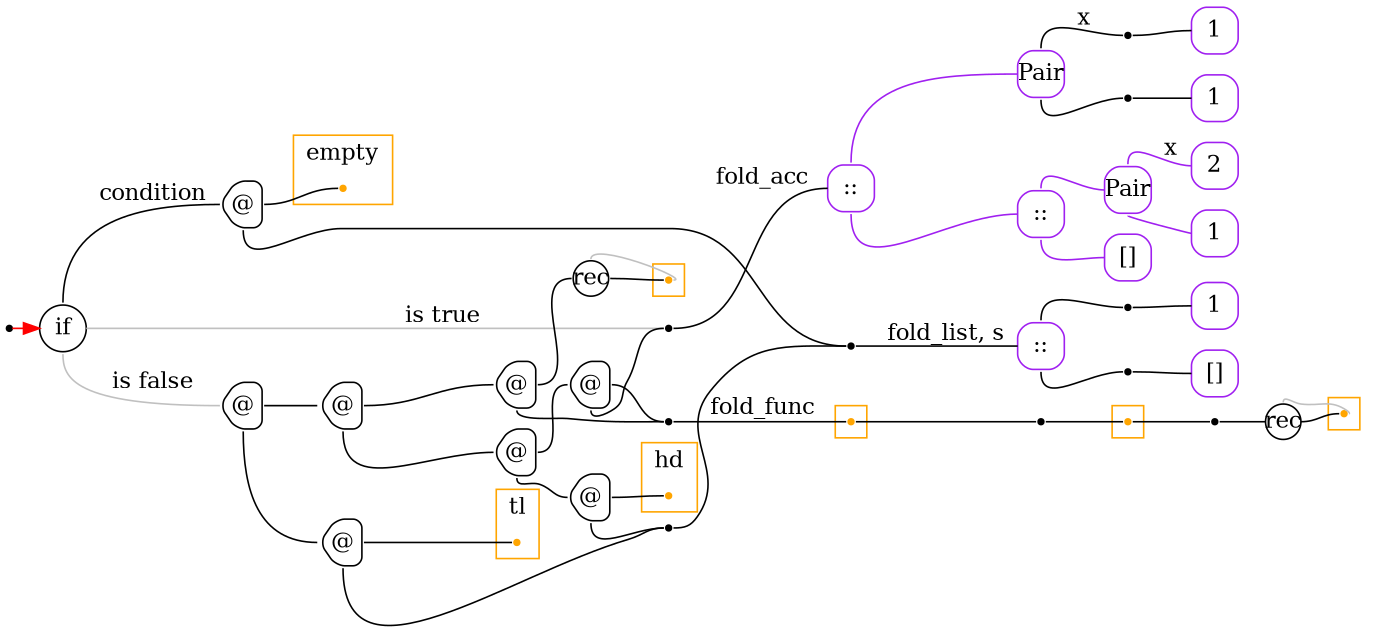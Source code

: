 digraph G {
  rankdir=LR;
  edge[arrowhead=none,arrowtail=none];
  node[fixedsize=true,shape=circle]
  size="9.201041666666667,5.219270833333334";
  labeldistance=0;
  nodesep=.175;
  ranksep=.175;

 nd1[shape=point];
   nd15[label="1",tooltip="nd15-ConstGraph",style=rounded,orientation=90,shape=square,width=.4,height=.4,color="purple"];
   nd21[label="2",tooltip="nd21-ConstGraph",style=rounded,orientation=90,shape=square,width=.4,height=.4,color="purple"];
   nd27[label="1",tooltip="nd27-ConstGraph",style=rounded,orientation=90,shape=square,width=.4,height=.4,color="purple"];
   nd32[label="[]",tooltip="nd32-ConstEmptyGraph",style=rounded,orientation=90,shape=square,width=.4,height=.4,color="purple"];
 subgraph cluster_nd174 {
   graph[style=fill,color="orange"];
   ndcluster_nd174[tooltip="nd174",orientation=90,shape=point,color="orange"];
 };
   nd592[label="1",tooltip="nd592-ConstGraph",style=rounded,orientation=90,shape=square,width=.4,height=.4,color="purple"];
   nd686[label="Pair",tooltip="nd686-ConstPairGraph",style=rounded,orientation=90,shape=square,width=.4,height=.4,color="purple"];
   nd777[label="::",tooltip="nd777-ConstListGraph",style=rounded,orientation=90,shape=square,width=.4,height=.4,color="purple"];
 nd780[label=" ",tooltip="nd780-ContractGraph",style=rounded,orientation=90,shape=point];
 nd781[label=" ",tooltip="nd781-ContractGraph",style=rounded,orientation=90,shape=point];
 nd885[label=" ",tooltip="nd885-ContractGraph",style=rounded,orientation=90,shape=point];
 nd918[label=" ",tooltip="nd918-ContractGraph",style=rounded,orientation=90,shape=point];
 nd919[label=" ",tooltip="nd919-ContractGraph",style=rounded,orientation=90,shape=point];
 subgraph cluster_nd383 {
   graph[style=fill,color="orange"];
   ndcluster_nd383[tooltip="nd383",orientation=90,shape=point,color="orange"];
 };
 nd946[label="rec",tooltip="nd946-RecurGraph",style=rounded,width=.3,height=.3,color="#000000"];
   subgraph cluster_nd950 {
     graph[style=fill,color="orange"];
     ndcluster_nd950[tooltip="nd950",orientation=90,shape=point,color="orange"];
   };
 nd1152[label=" ",tooltip="nd1152-ContractGraph",style=rounded,orientation=90,shape=point];
   nd1071[label="1",tooltip="nd1071-ConstGraph",style=rounded,orientation=90,shape=square,width=.4,height=.4,color="purple"];
   nd1075[label="[]",tooltip="nd1075-ConstEmptyGraph",style=rounded,orientation=90,shape=square,width=.4,height=.4,color="purple"];
   nd1165[label="Pair",tooltip="nd1165-ConstPairGraph",style=rounded,orientation=90,shape=square,width=.4,height=.4,color="purple"];
   nd1171[label="::",tooltip="nd1171-ConstListGraph",style=rounded,orientation=90,shape=square,width=.4,height=.4,color="purple"];
   nd1178[label="::",tooltip="nd1178-ConstListGraph",style=rounded,orientation=90,shape=square,width=.4,height=.4,color="purple"];
 nd1182[label="rec",tooltip="nd1182-RecurGraph",style=rounded,width=.3,height=.3,color="#000000"];
   subgraph cluster_nd1186 {
     graph[style=fill,color="orange"];
     ndcluster_nd1186[tooltip="nd1186",orientation=90,shape=point,color="orange"];
   };
 nd710[label="if",tooltip="nd710-IfGraph",style=rounded,width=.4,height=.4,color="#000000"];
 nd711[label="@",tooltip="nd711-AppGraph",style=rounded,orientation=90,shape=house,width=.4,height=.4,color="#000000"];
 subgraph cluster_nd714 {
   graph[style=fill,color="orange",label="empty"];
   ndcluster_nd714[tooltip="nd714",orientation=90,shape=point,color="orange"];
 };
 nd718[label="@",tooltip="nd718-AppGraph",style=rounded,orientation=90,shape=house,width=.4,height=.4,color="#000000"];
 nd719[label="@",tooltip="nd719-AppGraph",style=rounded,orientation=90,shape=house,width=.4,height=.4,color="#000000"];
 nd720[label="@",tooltip="nd720-AppGraph",style=rounded,orientation=90,shape=house,width=.4,height=.4,color="#000000"];
 nd723[label="@",tooltip="nd723-AppGraph",style=rounded,orientation=90,shape=house,width=.4,height=.4,color="#000000"];
 nd724[label="@",tooltip="nd724-AppGraph",style=rounded,orientation=90,shape=house,width=.4,height=.4,color="#000000"];
 nd727[label="@",tooltip="nd727-AppGraph",style=rounded,orientation=90,shape=house,width=.4,height=.4,color="#000000"];
 subgraph cluster_nd730 {
   graph[style=fill,color="orange",label="hd"];
   ndcluster_nd730[tooltip="nd730",orientation=90,shape=point,color="orange"];
 };
 nd734[label=" ",tooltip="nd734-ContractGraph",style=rounded,orientation=90,shape=point];
 nd736[label="@",tooltip="nd736-AppGraph",style=rounded,orientation=90,shape=house,width=.4,height=.4,color="#000000"];
 subgraph cluster_nd739 {
   graph[style=fill,color="orange",label="tl"];
   ndcluster_nd739[tooltip="nd739",orientation=90,shape=point,color="orange"];
 };
 nd743[label=" ",tooltip="nd743-ContractGraph",style=rounded,orientation=90,shape=point];
 nd744[label=" ",tooltip="nd744-ContractGraph",style=rounded,orientation=90,shape=point];
 nd745[label=" ",tooltip="nd745-ContractGraph",style=rounded,orientation=90,shape=point];

  ndcluster_nd174->nd885[tailport=e,headport=w];
  nd780->nd27[tailport=e,headport=w];
  nd781->nd32[tailport=e,headport=w];
  ndcluster_nd383->nd1152[tailport=e,headport=w];
  nd885->ndcluster_nd383[tailport=e,headport=w];
  nd1152->nd946[tailport=e,headport=w,color=black,arrowhead=none,arrowtail=none];
  nd686->nd919[tailport=s,headport=w];
  nd686->nd918[label="x",tailport=n,headport=w];
  nd918->nd15[tailport=e,headport=w];
  nd919->nd592[tailport=e,headport=w];
  nd1178->nd686[tailport=n,headport=w,color=purple,arrowhead=none,arrowtail=none];
  nd711->ndcluster_nd714[tailport=e,headport=w];
  nd720->nd1182[tailport=e,headport=w,color=black,arrowhead=none,arrowtail=none];
  nd724->nd734[tailport=e,headport=w];
  nd727->ndcluster_nd730[tailport=e,headport=w];
  nd723->nd724[tailport=e,headport=w];
  nd723->nd727[tailport=s,headport=w];
  nd719->nd720[tailport=e,headport=w];
  nd719->nd723[tailport=s,headport=w];
  nd720->nd734[tailport=s,headport=w];
  nd736->ndcluster_nd739[tailport=e,headport=w];
  nd718->nd719[tailport=e,headport=w];
  nd718->nd736[tailport=s,headport=w];
  nd736->nd743[tailport=s,headport=w];
  nd727->nd743[tailport=s,headport=w];
  nd710->nd711[label="condition",tailport=n,headport=w];
  nd710->nd718[label="is false",tailport=s,headport=w,color=grey,arrowhead=none,arrowtail=none];
  nd724->nd744[tailport=s,headport=w];
  nd710->nd744[label="is true",tailport=e,headport=w,color=grey,arrowhead=none,arrowtail=none];
  nd711->nd745[tailport=s,headport=w];
  nd743->nd745[tailport=e,headport=w];
  nd1->nd710[tailport=e,headport=w,color=red,arrowhead=normal];
  nd745->nd777[label="fold_list, s",tailport=e,headport=w];
  nd744->nd1178[label="fold_acc",tailport=e,headport=w];
  nd734->ndcluster_nd174[label="fold_func",tailport=e,headport=w];
  nd777->nd780[tailport=n,headport=w];
  nd777->nd781[tailport=s,headport=w];
  nd946->ndcluster_nd950[dir=back,headport=e,tailport=n,color=grey,arrowhead=none,arrowtail=none];
  nd946->ndcluster_nd950[tailport=e,headport=w];
  nd1165->nd1071[tailport=s,headport=w,color=purple,arrowhead=none,arrowtail=none];
  nd1171->nd1165[tailport=n,headport=w,color=purple,arrowhead=none,arrowtail=none];
  nd1171->nd1075[tailport=s,headport=w,color=purple,arrowhead=none,arrowtail=none];
  nd1178->nd1171[label="",tailport=s,headport=w,color=purple,arrowhead=none,arrowtail=none];
  nd1165->nd21[label="x",tailport=n,headport=w,color=purple,arrowhead=none,arrowtail=none];
  nd1182->ndcluster_nd1186[dir=back,headport=e,tailport=n,color=grey,arrowhead=none,arrowtail=none];
  nd1182->ndcluster_nd1186[tailport=e,headport=w];
}